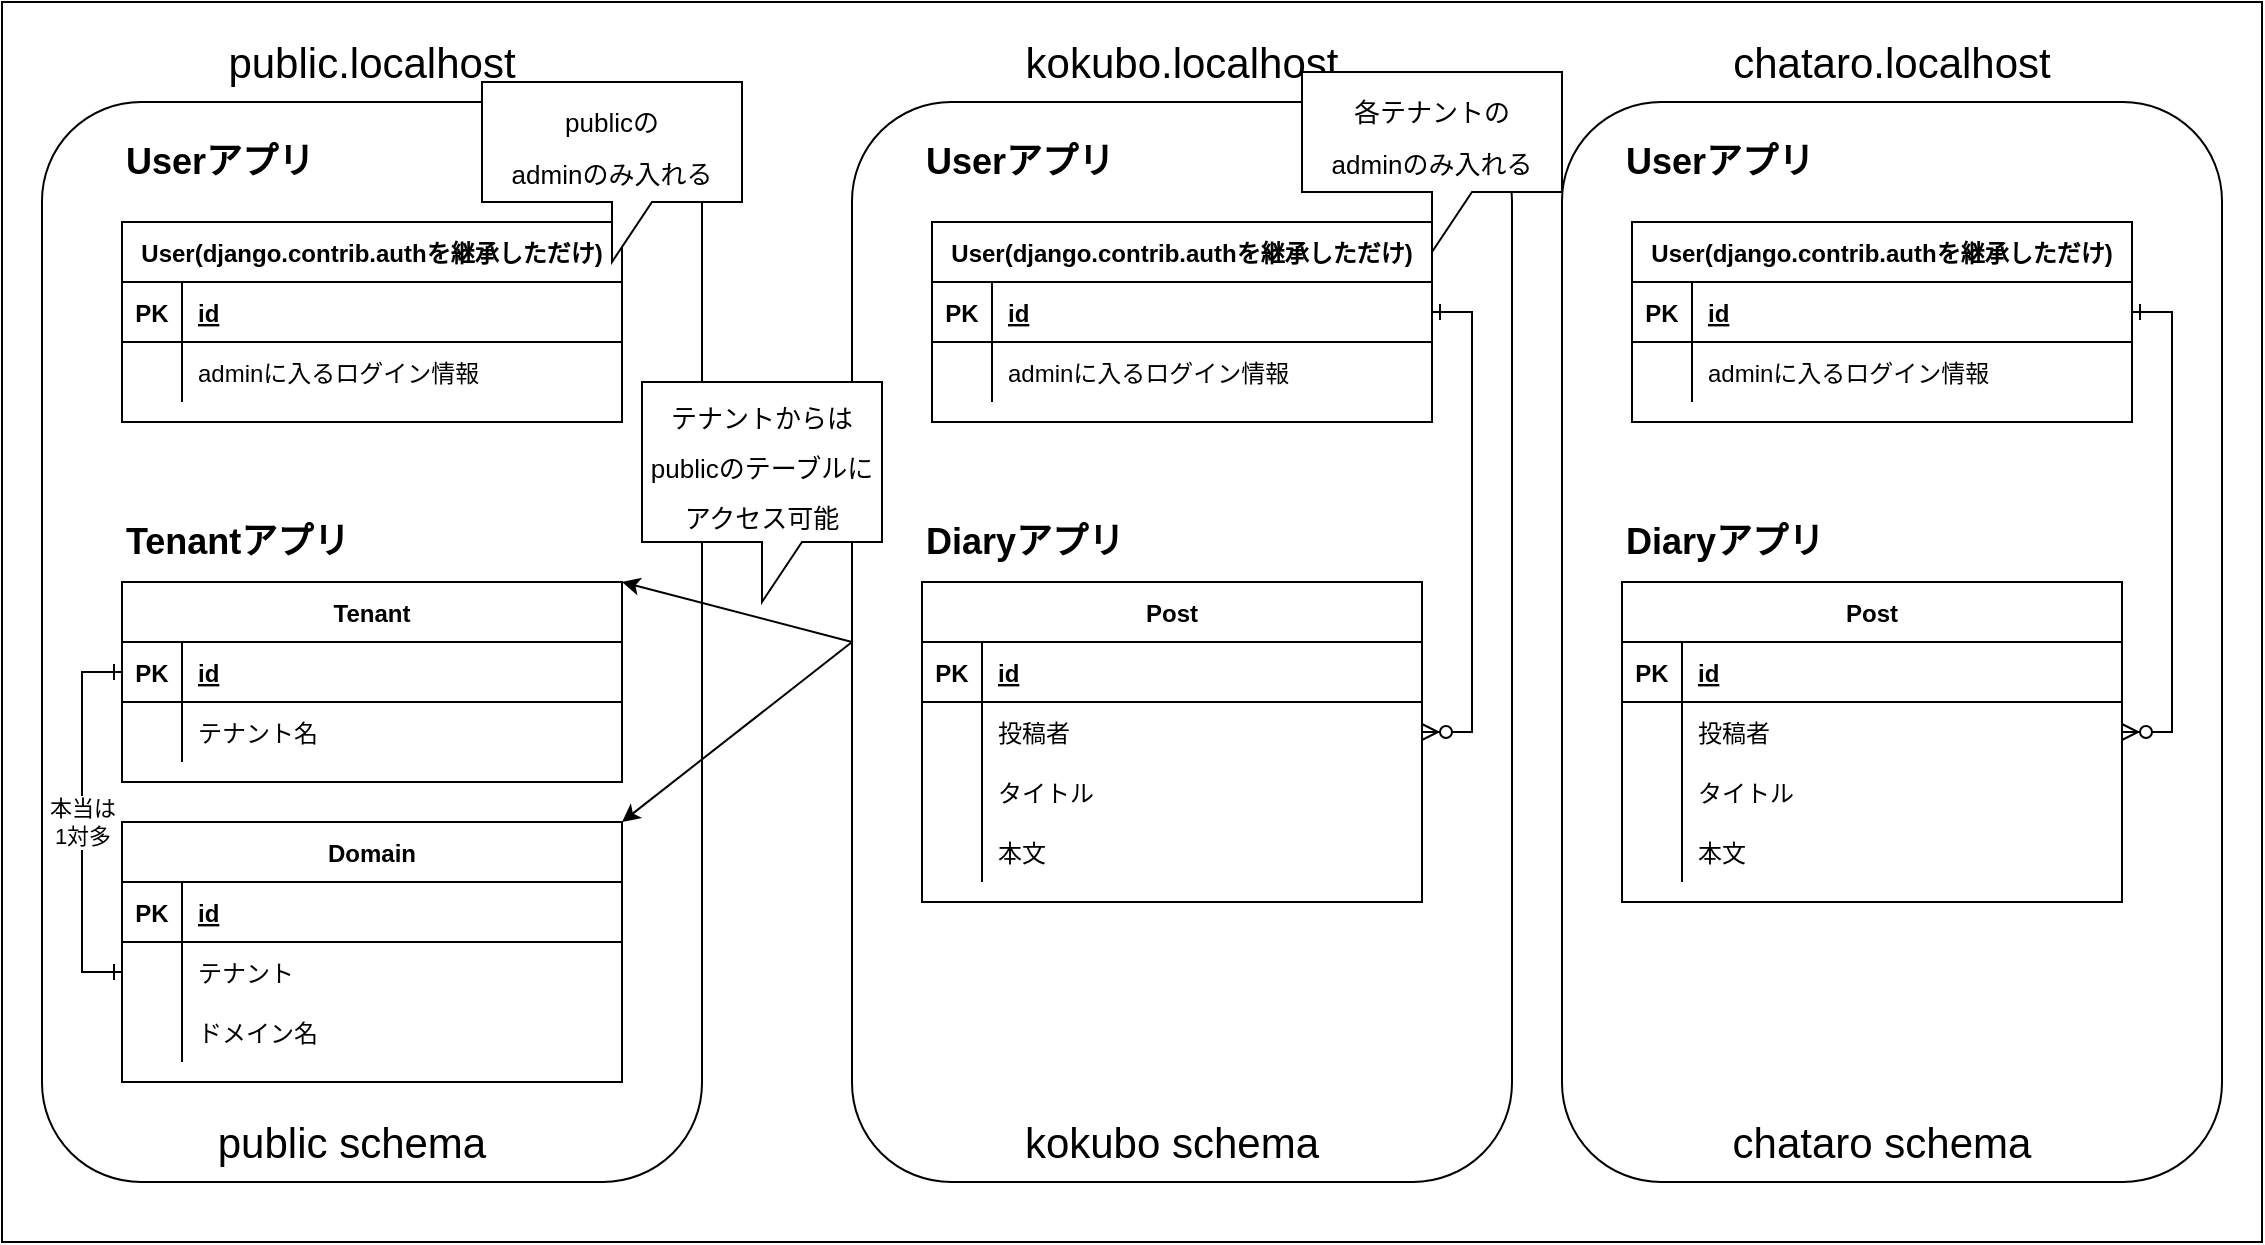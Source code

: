 <mxfile>
    <diagram id="R2lEEEUBdFMjLlhIrx00" name="Page-1">
        <mxGraphModel dx="1138" dy="545" grid="1" gridSize="10" guides="1" tooltips="1" connect="1" arrows="1" fold="1" page="1" pageScale="1" pageWidth="1200" pageHeight="1920" math="0" shadow="0" extFonts="Permanent Marker^https://fonts.googleapis.com/css?family=Permanent+Marker">
            <root>
                <mxCell id="0"/>
                <mxCell id="1" parent="0"/>
                <mxCell id="6" value="" style="rounded=0;whiteSpace=wrap;html=1;" vertex="1" parent="1">
                    <mxGeometry x="10" y="10" width="1130" height="620" as="geometry"/>
                </mxCell>
                <mxCell id="8ReqO48gcIamp2H0raxP-101" value="" style="rounded=1;whiteSpace=wrap;html=1;" parent="1" vertex="1">
                    <mxGeometry x="790" y="60" width="330" height="540" as="geometry"/>
                </mxCell>
                <mxCell id="8ReqO48gcIamp2H0raxP-100" value="" style="rounded=1;whiteSpace=wrap;html=1;" parent="1" vertex="1">
                    <mxGeometry x="435" y="60" width="330" height="540" as="geometry"/>
                </mxCell>
                <mxCell id="8ReqO48gcIamp2H0raxP-99" value="" style="rounded=1;whiteSpace=wrap;html=1;" parent="1" vertex="1">
                    <mxGeometry x="30" y="60" width="330" height="540" as="geometry"/>
                </mxCell>
                <mxCell id="C-vyLk0tnHw3VtMMgP7b-23" value="User(django.contrib.authを継承しただけ)" style="shape=table;startSize=30;container=1;collapsible=1;childLayout=tableLayout;fixedRows=1;rowLines=0;fontStyle=1;align=center;resizeLast=1;" parent="1" vertex="1">
                    <mxGeometry x="70" y="120" width="250" height="100" as="geometry"/>
                </mxCell>
                <mxCell id="C-vyLk0tnHw3VtMMgP7b-24" value="" style="shape=partialRectangle;collapsible=0;dropTarget=0;pointerEvents=0;fillColor=none;points=[[0,0.5],[1,0.5]];portConstraint=eastwest;top=0;left=0;right=0;bottom=1;" parent="C-vyLk0tnHw3VtMMgP7b-23" vertex="1">
                    <mxGeometry y="30" width="250" height="30" as="geometry"/>
                </mxCell>
                <mxCell id="C-vyLk0tnHw3VtMMgP7b-25" value="PK" style="shape=partialRectangle;overflow=hidden;connectable=0;fillColor=none;top=0;left=0;bottom=0;right=0;fontStyle=1;" parent="C-vyLk0tnHw3VtMMgP7b-24" vertex="1">
                    <mxGeometry width="30" height="30" as="geometry"/>
                </mxCell>
                <mxCell id="C-vyLk0tnHw3VtMMgP7b-26" value="id" style="shape=partialRectangle;overflow=hidden;connectable=0;fillColor=none;top=0;left=0;bottom=0;right=0;align=left;spacingLeft=6;fontStyle=5;" parent="C-vyLk0tnHw3VtMMgP7b-24" vertex="1">
                    <mxGeometry x="30" width="220" height="30" as="geometry"/>
                </mxCell>
                <mxCell id="C-vyLk0tnHw3VtMMgP7b-27" value="" style="shape=partialRectangle;collapsible=0;dropTarget=0;pointerEvents=0;fillColor=none;points=[[0,0.5],[1,0.5]];portConstraint=eastwest;top=0;left=0;right=0;bottom=0;" parent="C-vyLk0tnHw3VtMMgP7b-23" vertex="1">
                    <mxGeometry y="60" width="250" height="30" as="geometry"/>
                </mxCell>
                <mxCell id="C-vyLk0tnHw3VtMMgP7b-28" value="" style="shape=partialRectangle;overflow=hidden;connectable=0;fillColor=none;top=0;left=0;bottom=0;right=0;" parent="C-vyLk0tnHw3VtMMgP7b-27" vertex="1">
                    <mxGeometry width="30" height="30" as="geometry"/>
                </mxCell>
                <mxCell id="C-vyLk0tnHw3VtMMgP7b-29" value="adminに入るログイン情報" style="shape=partialRectangle;overflow=hidden;connectable=0;fillColor=none;top=0;left=0;bottom=0;right=0;align=left;spacingLeft=6;" parent="C-vyLk0tnHw3VtMMgP7b-27" vertex="1">
                    <mxGeometry x="30" width="220" height="30" as="geometry"/>
                </mxCell>
                <mxCell id="8ReqO48gcIamp2H0raxP-3" value="&lt;b&gt;&lt;font style=&quot;font-size: 18px&quot;&gt;Userアプリ&lt;/font&gt;&lt;/b&gt;" style="text;html=1;strokeColor=none;fillColor=none;align=left;verticalAlign=middle;whiteSpace=wrap;rounded=0;" parent="1" vertex="1">
                    <mxGeometry x="70" y="80" width="100" height="20" as="geometry"/>
                </mxCell>
                <mxCell id="8ReqO48gcIamp2H0raxP-4" value="Tenant" style="shape=table;startSize=30;container=1;collapsible=1;childLayout=tableLayout;fixedRows=1;rowLines=0;fontStyle=1;align=center;resizeLast=1;" parent="1" vertex="1">
                    <mxGeometry x="70" y="300" width="250" height="100" as="geometry"/>
                </mxCell>
                <mxCell id="8ReqO48gcIamp2H0raxP-5" value="" style="shape=partialRectangle;collapsible=0;dropTarget=0;pointerEvents=0;fillColor=none;points=[[0,0.5],[1,0.5]];portConstraint=eastwest;top=0;left=0;right=0;bottom=1;" parent="8ReqO48gcIamp2H0raxP-4" vertex="1">
                    <mxGeometry y="30" width="250" height="30" as="geometry"/>
                </mxCell>
                <mxCell id="8ReqO48gcIamp2H0raxP-6" value="PK" style="shape=partialRectangle;overflow=hidden;connectable=0;fillColor=none;top=0;left=0;bottom=0;right=0;fontStyle=1;" parent="8ReqO48gcIamp2H0raxP-5" vertex="1">
                    <mxGeometry width="30" height="30" as="geometry"/>
                </mxCell>
                <mxCell id="8ReqO48gcIamp2H0raxP-7" value="id" style="shape=partialRectangle;overflow=hidden;connectable=0;fillColor=none;top=0;left=0;bottom=0;right=0;align=left;spacingLeft=6;fontStyle=5;" parent="8ReqO48gcIamp2H0raxP-5" vertex="1">
                    <mxGeometry x="30" width="220" height="30" as="geometry"/>
                </mxCell>
                <mxCell id="8ReqO48gcIamp2H0raxP-8" value="" style="shape=partialRectangle;collapsible=0;dropTarget=0;pointerEvents=0;fillColor=none;points=[[0,0.5],[1,0.5]];portConstraint=eastwest;top=0;left=0;right=0;bottom=0;" parent="8ReqO48gcIamp2H0raxP-4" vertex="1">
                    <mxGeometry y="60" width="250" height="30" as="geometry"/>
                </mxCell>
                <mxCell id="8ReqO48gcIamp2H0raxP-9" value="" style="shape=partialRectangle;overflow=hidden;connectable=0;fillColor=none;top=0;left=0;bottom=0;right=0;" parent="8ReqO48gcIamp2H0raxP-8" vertex="1">
                    <mxGeometry width="30" height="30" as="geometry"/>
                </mxCell>
                <mxCell id="8ReqO48gcIamp2H0raxP-10" value="テナント名" style="shape=partialRectangle;overflow=hidden;connectable=0;fillColor=none;top=0;left=0;bottom=0;right=0;align=left;spacingLeft=6;" parent="8ReqO48gcIamp2H0raxP-8" vertex="1">
                    <mxGeometry x="30" width="220" height="30" as="geometry"/>
                </mxCell>
                <mxCell id="8ReqO48gcIamp2H0raxP-14" value="&lt;b&gt;&lt;font style=&quot;font-size: 18px&quot;&gt;Tenantアプリ&lt;/font&gt;&lt;/b&gt;" style="text;html=1;strokeColor=none;fillColor=none;align=left;verticalAlign=middle;whiteSpace=wrap;rounded=0;" parent="1" vertex="1">
                    <mxGeometry x="70" y="270" width="130" height="20" as="geometry"/>
                </mxCell>
                <mxCell id="8ReqO48gcIamp2H0raxP-15" value="Domain" style="shape=table;startSize=30;container=1;collapsible=1;childLayout=tableLayout;fixedRows=1;rowLines=0;fontStyle=1;align=center;resizeLast=1;" parent="1" vertex="1">
                    <mxGeometry x="70" y="420" width="250" height="130" as="geometry"/>
                </mxCell>
                <mxCell id="8ReqO48gcIamp2H0raxP-16" value="" style="shape=partialRectangle;collapsible=0;dropTarget=0;pointerEvents=0;fillColor=none;points=[[0,0.5],[1,0.5]];portConstraint=eastwest;top=0;left=0;right=0;bottom=1;" parent="8ReqO48gcIamp2H0raxP-15" vertex="1">
                    <mxGeometry y="30" width="250" height="30" as="geometry"/>
                </mxCell>
                <mxCell id="8ReqO48gcIamp2H0raxP-17" value="PK" style="shape=partialRectangle;overflow=hidden;connectable=0;fillColor=none;top=0;left=0;bottom=0;right=0;fontStyle=1;" parent="8ReqO48gcIamp2H0raxP-16" vertex="1">
                    <mxGeometry width="30" height="30" as="geometry"/>
                </mxCell>
                <mxCell id="8ReqO48gcIamp2H0raxP-18" value="id" style="shape=partialRectangle;overflow=hidden;connectable=0;fillColor=none;top=0;left=0;bottom=0;right=0;align=left;spacingLeft=6;fontStyle=5;" parent="8ReqO48gcIamp2H0raxP-16" vertex="1">
                    <mxGeometry x="30" width="220" height="30" as="geometry"/>
                </mxCell>
                <mxCell id="8ReqO48gcIamp2H0raxP-19" value="" style="shape=partialRectangle;collapsible=0;dropTarget=0;pointerEvents=0;fillColor=none;points=[[0,0.5],[1,0.5]];portConstraint=eastwest;top=0;left=0;right=0;bottom=0;" parent="8ReqO48gcIamp2H0raxP-15" vertex="1">
                    <mxGeometry y="60" width="250" height="30" as="geometry"/>
                </mxCell>
                <mxCell id="8ReqO48gcIamp2H0raxP-20" value="" style="shape=partialRectangle;overflow=hidden;connectable=0;fillColor=none;top=0;left=0;bottom=0;right=0;" parent="8ReqO48gcIamp2H0raxP-19" vertex="1">
                    <mxGeometry width="30" height="30" as="geometry"/>
                </mxCell>
                <mxCell id="8ReqO48gcIamp2H0raxP-21" value="テナント" style="shape=partialRectangle;overflow=hidden;connectable=0;fillColor=none;top=0;left=0;bottom=0;right=0;align=left;spacingLeft=6;" parent="8ReqO48gcIamp2H0raxP-19" vertex="1">
                    <mxGeometry x="30" width="220" height="30" as="geometry"/>
                </mxCell>
                <mxCell id="8ReqO48gcIamp2H0raxP-22" style="shape=partialRectangle;collapsible=0;dropTarget=0;pointerEvents=0;fillColor=none;points=[[0,0.5],[1,0.5]];portConstraint=eastwest;top=0;left=0;right=0;bottom=0;" parent="8ReqO48gcIamp2H0raxP-15" vertex="1">
                    <mxGeometry y="90" width="250" height="30" as="geometry"/>
                </mxCell>
                <mxCell id="8ReqO48gcIamp2H0raxP-23" style="shape=partialRectangle;overflow=hidden;connectable=0;fillColor=none;top=0;left=0;bottom=0;right=0;" parent="8ReqO48gcIamp2H0raxP-22" vertex="1">
                    <mxGeometry width="30" height="30" as="geometry"/>
                </mxCell>
                <mxCell id="8ReqO48gcIamp2H0raxP-24" value="ドメイン名" style="shape=partialRectangle;overflow=hidden;connectable=0;fillColor=none;top=0;left=0;bottom=0;right=0;align=left;spacingLeft=6;" parent="8ReqO48gcIamp2H0raxP-22" vertex="1">
                    <mxGeometry x="30" width="220" height="30" as="geometry"/>
                </mxCell>
                <mxCell id="8ReqO48gcIamp2H0raxP-25" value="本当は&lt;br&gt;1対多" style="edgeStyle=orthogonalEdgeStyle;rounded=0;orthogonalLoop=1;jettySize=auto;html=1;exitX=0;exitY=0.5;exitDx=0;exitDy=0;entryX=0;entryY=0.5;entryDx=0;entryDy=0;endArrow=ERone;endFill=0;startArrow=ERone;startFill=0;" parent="1" source="8ReqO48gcIamp2H0raxP-19" target="8ReqO48gcIamp2H0raxP-5" edge="1">
                    <mxGeometry relative="1" as="geometry"/>
                </mxCell>
                <mxCell id="8ReqO48gcIamp2H0raxP-27" value="&lt;b&gt;&lt;font style=&quot;font-size: 18px&quot;&gt;Diaryアプリ&lt;/font&gt;&lt;/b&gt;" style="text;html=1;strokeColor=none;fillColor=none;align=left;verticalAlign=middle;whiteSpace=wrap;rounded=0;" parent="1" vertex="1">
                    <mxGeometry x="470" y="270" width="130" height="20" as="geometry"/>
                </mxCell>
                <mxCell id="8ReqO48gcIamp2H0raxP-28" value="&lt;b&gt;&lt;font style=&quot;font-size: 18px&quot;&gt;Userアプリ&lt;/font&gt;&lt;/b&gt;" style="text;html=1;strokeColor=none;fillColor=none;align=left;verticalAlign=middle;whiteSpace=wrap;rounded=0;" parent="1" vertex="1">
                    <mxGeometry x="470" y="80" width="100" height="20" as="geometry"/>
                </mxCell>
                <mxCell id="8ReqO48gcIamp2H0raxP-29" value="User(django.contrib.authを継承しただけ)" style="shape=table;startSize=30;container=1;collapsible=1;childLayout=tableLayout;fixedRows=1;rowLines=0;fontStyle=1;align=center;resizeLast=1;" parent="1" vertex="1">
                    <mxGeometry x="475" y="120" width="250" height="100" as="geometry"/>
                </mxCell>
                <mxCell id="8ReqO48gcIamp2H0raxP-30" value="" style="shape=partialRectangle;collapsible=0;dropTarget=0;pointerEvents=0;fillColor=none;points=[[0,0.5],[1,0.5]];portConstraint=eastwest;top=0;left=0;right=0;bottom=1;" parent="8ReqO48gcIamp2H0raxP-29" vertex="1">
                    <mxGeometry y="30" width="250" height="30" as="geometry"/>
                </mxCell>
                <mxCell id="8ReqO48gcIamp2H0raxP-31" value="PK" style="shape=partialRectangle;overflow=hidden;connectable=0;fillColor=none;top=0;left=0;bottom=0;right=0;fontStyle=1;" parent="8ReqO48gcIamp2H0raxP-30" vertex="1">
                    <mxGeometry width="30" height="30" as="geometry"/>
                </mxCell>
                <mxCell id="8ReqO48gcIamp2H0raxP-32" value="id" style="shape=partialRectangle;overflow=hidden;connectable=0;fillColor=none;top=0;left=0;bottom=0;right=0;align=left;spacingLeft=6;fontStyle=5;" parent="8ReqO48gcIamp2H0raxP-30" vertex="1">
                    <mxGeometry x="30" width="220" height="30" as="geometry"/>
                </mxCell>
                <mxCell id="8ReqO48gcIamp2H0raxP-33" value="" style="shape=partialRectangle;collapsible=0;dropTarget=0;pointerEvents=0;fillColor=none;points=[[0,0.5],[1,0.5]];portConstraint=eastwest;top=0;left=0;right=0;bottom=0;" parent="8ReqO48gcIamp2H0raxP-29" vertex="1">
                    <mxGeometry y="60" width="250" height="30" as="geometry"/>
                </mxCell>
                <mxCell id="8ReqO48gcIamp2H0raxP-34" value="" style="shape=partialRectangle;overflow=hidden;connectable=0;fillColor=none;top=0;left=0;bottom=0;right=0;" parent="8ReqO48gcIamp2H0raxP-33" vertex="1">
                    <mxGeometry width="30" height="30" as="geometry"/>
                </mxCell>
                <mxCell id="8ReqO48gcIamp2H0raxP-35" value="adminに入るログイン情報" style="shape=partialRectangle;overflow=hidden;connectable=0;fillColor=none;top=0;left=0;bottom=0;right=0;align=left;spacingLeft=6;" parent="8ReqO48gcIamp2H0raxP-33" vertex="1">
                    <mxGeometry x="30" width="220" height="30" as="geometry"/>
                </mxCell>
                <mxCell id="8ReqO48gcIamp2H0raxP-36" value="Post" style="shape=table;startSize=30;container=1;collapsible=1;childLayout=tableLayout;fixedRows=1;rowLines=0;fontStyle=1;align=center;resizeLast=1;" parent="1" vertex="1">
                    <mxGeometry x="470" y="300" width="250" height="160" as="geometry"/>
                </mxCell>
                <mxCell id="8ReqO48gcIamp2H0raxP-37" value="" style="shape=partialRectangle;collapsible=0;dropTarget=0;pointerEvents=0;fillColor=none;points=[[0,0.5],[1,0.5]];portConstraint=eastwest;top=0;left=0;right=0;bottom=1;" parent="8ReqO48gcIamp2H0raxP-36" vertex="1">
                    <mxGeometry y="30" width="250" height="30" as="geometry"/>
                </mxCell>
                <mxCell id="8ReqO48gcIamp2H0raxP-38" value="PK" style="shape=partialRectangle;overflow=hidden;connectable=0;fillColor=none;top=0;left=0;bottom=0;right=0;fontStyle=1;" parent="8ReqO48gcIamp2H0raxP-37" vertex="1">
                    <mxGeometry width="30" height="30" as="geometry"/>
                </mxCell>
                <mxCell id="8ReqO48gcIamp2H0raxP-39" value="id" style="shape=partialRectangle;overflow=hidden;connectable=0;fillColor=none;top=0;left=0;bottom=0;right=0;align=left;spacingLeft=6;fontStyle=5;" parent="8ReqO48gcIamp2H0raxP-37" vertex="1">
                    <mxGeometry x="30" width="220" height="30" as="geometry"/>
                </mxCell>
                <mxCell id="8ReqO48gcIamp2H0raxP-40" value="" style="shape=partialRectangle;collapsible=0;dropTarget=0;pointerEvents=0;fillColor=none;points=[[0,0.5],[1,0.5]];portConstraint=eastwest;top=0;left=0;right=0;bottom=0;" parent="8ReqO48gcIamp2H0raxP-36" vertex="1">
                    <mxGeometry y="60" width="250" height="30" as="geometry"/>
                </mxCell>
                <mxCell id="8ReqO48gcIamp2H0raxP-41" value="" style="shape=partialRectangle;overflow=hidden;connectable=0;fillColor=none;top=0;left=0;bottom=0;right=0;" parent="8ReqO48gcIamp2H0raxP-40" vertex="1">
                    <mxGeometry width="30" height="30" as="geometry"/>
                </mxCell>
                <mxCell id="8ReqO48gcIamp2H0raxP-42" value="投稿者" style="shape=partialRectangle;overflow=hidden;connectable=0;fillColor=none;top=0;left=0;bottom=0;right=0;align=left;spacingLeft=6;" parent="8ReqO48gcIamp2H0raxP-40" vertex="1">
                    <mxGeometry x="30" width="220" height="30" as="geometry"/>
                </mxCell>
                <mxCell id="8ReqO48gcIamp2H0raxP-50" style="shape=partialRectangle;collapsible=0;dropTarget=0;pointerEvents=0;fillColor=none;points=[[0,0.5],[1,0.5]];portConstraint=eastwest;top=0;left=0;right=0;bottom=0;" parent="8ReqO48gcIamp2H0raxP-36" vertex="1">
                    <mxGeometry y="90" width="250" height="30" as="geometry"/>
                </mxCell>
                <mxCell id="8ReqO48gcIamp2H0raxP-51" style="shape=partialRectangle;overflow=hidden;connectable=0;fillColor=none;top=0;left=0;bottom=0;right=0;" parent="8ReqO48gcIamp2H0raxP-50" vertex="1">
                    <mxGeometry width="30" height="30" as="geometry"/>
                </mxCell>
                <mxCell id="8ReqO48gcIamp2H0raxP-52" value="タイトル" style="shape=partialRectangle;overflow=hidden;connectable=0;fillColor=none;top=0;left=0;bottom=0;right=0;align=left;spacingLeft=6;" parent="8ReqO48gcIamp2H0raxP-50" vertex="1">
                    <mxGeometry x="30" width="220" height="30" as="geometry"/>
                </mxCell>
                <mxCell id="8ReqO48gcIamp2H0raxP-47" style="shape=partialRectangle;collapsible=0;dropTarget=0;pointerEvents=0;fillColor=none;points=[[0,0.5],[1,0.5]];portConstraint=eastwest;top=0;left=0;right=0;bottom=0;" parent="8ReqO48gcIamp2H0raxP-36" vertex="1">
                    <mxGeometry y="120" width="250" height="30" as="geometry"/>
                </mxCell>
                <mxCell id="8ReqO48gcIamp2H0raxP-48" style="shape=partialRectangle;overflow=hidden;connectable=0;fillColor=none;top=0;left=0;bottom=0;right=0;" parent="8ReqO48gcIamp2H0raxP-47" vertex="1">
                    <mxGeometry width="30" height="30" as="geometry"/>
                </mxCell>
                <mxCell id="8ReqO48gcIamp2H0raxP-49" value="本文" style="shape=partialRectangle;overflow=hidden;connectable=0;fillColor=none;top=0;left=0;bottom=0;right=0;align=left;spacingLeft=6;" parent="8ReqO48gcIamp2H0raxP-47" vertex="1">
                    <mxGeometry x="30" width="220" height="30" as="geometry"/>
                </mxCell>
                <mxCell id="8ReqO48gcIamp2H0raxP-43" style="edgeStyle=orthogonalEdgeStyle;rounded=0;orthogonalLoop=1;jettySize=auto;html=1;exitX=1;exitY=0.5;exitDx=0;exitDy=0;entryX=1;entryY=0.5;entryDx=0;entryDy=0;startArrow=ERone;startFill=0;endArrow=ERzeroToMany;endFill=1;" parent="1" source="8ReqO48gcIamp2H0raxP-30" target="8ReqO48gcIamp2H0raxP-40" edge="1">
                    <mxGeometry relative="1" as="geometry"/>
                </mxCell>
                <mxCell id="8ReqO48gcIamp2H0raxP-76" value="&lt;b&gt;&lt;font style=&quot;font-size: 18px&quot;&gt;Diaryアプリ&lt;/font&gt;&lt;/b&gt;" style="text;html=1;strokeColor=none;fillColor=none;align=left;verticalAlign=middle;whiteSpace=wrap;rounded=0;" parent="1" vertex="1">
                    <mxGeometry x="820" y="270" width="130" height="20" as="geometry"/>
                </mxCell>
                <mxCell id="8ReqO48gcIamp2H0raxP-77" value="&lt;b&gt;&lt;font style=&quot;font-size: 18px&quot;&gt;Userアプリ&lt;/font&gt;&lt;/b&gt;" style="text;html=1;strokeColor=none;fillColor=none;align=left;verticalAlign=middle;whiteSpace=wrap;rounded=0;" parent="1" vertex="1">
                    <mxGeometry x="820" y="80" width="100" height="20" as="geometry"/>
                </mxCell>
                <mxCell id="8ReqO48gcIamp2H0raxP-78" value="User(django.contrib.authを継承しただけ)" style="shape=table;startSize=30;container=1;collapsible=1;childLayout=tableLayout;fixedRows=1;rowLines=0;fontStyle=1;align=center;resizeLast=1;" parent="1" vertex="1">
                    <mxGeometry x="825" y="120" width="250" height="100" as="geometry"/>
                </mxCell>
                <mxCell id="8ReqO48gcIamp2H0raxP-79" value="" style="shape=partialRectangle;collapsible=0;dropTarget=0;pointerEvents=0;fillColor=none;points=[[0,0.5],[1,0.5]];portConstraint=eastwest;top=0;left=0;right=0;bottom=1;" parent="8ReqO48gcIamp2H0raxP-78" vertex="1">
                    <mxGeometry y="30" width="250" height="30" as="geometry"/>
                </mxCell>
                <mxCell id="8ReqO48gcIamp2H0raxP-80" value="PK" style="shape=partialRectangle;overflow=hidden;connectable=0;fillColor=none;top=0;left=0;bottom=0;right=0;fontStyle=1;" parent="8ReqO48gcIamp2H0raxP-79" vertex="1">
                    <mxGeometry width="30" height="30" as="geometry"/>
                </mxCell>
                <mxCell id="8ReqO48gcIamp2H0raxP-81" value="id" style="shape=partialRectangle;overflow=hidden;connectable=0;fillColor=none;top=0;left=0;bottom=0;right=0;align=left;spacingLeft=6;fontStyle=5;" parent="8ReqO48gcIamp2H0raxP-79" vertex="1">
                    <mxGeometry x="30" width="220" height="30" as="geometry"/>
                </mxCell>
                <mxCell id="8ReqO48gcIamp2H0raxP-82" value="" style="shape=partialRectangle;collapsible=0;dropTarget=0;pointerEvents=0;fillColor=none;points=[[0,0.5],[1,0.5]];portConstraint=eastwest;top=0;left=0;right=0;bottom=0;" parent="8ReqO48gcIamp2H0raxP-78" vertex="1">
                    <mxGeometry y="60" width="250" height="30" as="geometry"/>
                </mxCell>
                <mxCell id="8ReqO48gcIamp2H0raxP-83" value="" style="shape=partialRectangle;overflow=hidden;connectable=0;fillColor=none;top=0;left=0;bottom=0;right=0;" parent="8ReqO48gcIamp2H0raxP-82" vertex="1">
                    <mxGeometry width="30" height="30" as="geometry"/>
                </mxCell>
                <mxCell id="8ReqO48gcIamp2H0raxP-84" value="adminに入るログイン情報" style="shape=partialRectangle;overflow=hidden;connectable=0;fillColor=none;top=0;left=0;bottom=0;right=0;align=left;spacingLeft=6;" parent="8ReqO48gcIamp2H0raxP-82" vertex="1">
                    <mxGeometry x="30" width="220" height="30" as="geometry"/>
                </mxCell>
                <mxCell id="8ReqO48gcIamp2H0raxP-85" value="Post" style="shape=table;startSize=30;container=1;collapsible=1;childLayout=tableLayout;fixedRows=1;rowLines=0;fontStyle=1;align=center;resizeLast=1;" parent="1" vertex="1">
                    <mxGeometry x="820" y="300" width="250" height="160" as="geometry"/>
                </mxCell>
                <mxCell id="8ReqO48gcIamp2H0raxP-86" value="" style="shape=partialRectangle;collapsible=0;dropTarget=0;pointerEvents=0;fillColor=none;points=[[0,0.5],[1,0.5]];portConstraint=eastwest;top=0;left=0;right=0;bottom=1;" parent="8ReqO48gcIamp2H0raxP-85" vertex="1">
                    <mxGeometry y="30" width="250" height="30" as="geometry"/>
                </mxCell>
                <mxCell id="8ReqO48gcIamp2H0raxP-87" value="PK" style="shape=partialRectangle;overflow=hidden;connectable=0;fillColor=none;top=0;left=0;bottom=0;right=0;fontStyle=1;" parent="8ReqO48gcIamp2H0raxP-86" vertex="1">
                    <mxGeometry width="30" height="30" as="geometry"/>
                </mxCell>
                <mxCell id="8ReqO48gcIamp2H0raxP-88" value="id" style="shape=partialRectangle;overflow=hidden;connectable=0;fillColor=none;top=0;left=0;bottom=0;right=0;align=left;spacingLeft=6;fontStyle=5;" parent="8ReqO48gcIamp2H0raxP-86" vertex="1">
                    <mxGeometry x="30" width="220" height="30" as="geometry"/>
                </mxCell>
                <mxCell id="8ReqO48gcIamp2H0raxP-89" value="" style="shape=partialRectangle;collapsible=0;dropTarget=0;pointerEvents=0;fillColor=none;points=[[0,0.5],[1,0.5]];portConstraint=eastwest;top=0;left=0;right=0;bottom=0;" parent="8ReqO48gcIamp2H0raxP-85" vertex="1">
                    <mxGeometry y="60" width="250" height="30" as="geometry"/>
                </mxCell>
                <mxCell id="8ReqO48gcIamp2H0raxP-90" value="" style="shape=partialRectangle;overflow=hidden;connectable=0;fillColor=none;top=0;left=0;bottom=0;right=0;" parent="8ReqO48gcIamp2H0raxP-89" vertex="1">
                    <mxGeometry width="30" height="30" as="geometry"/>
                </mxCell>
                <mxCell id="8ReqO48gcIamp2H0raxP-91" value="投稿者" style="shape=partialRectangle;overflow=hidden;connectable=0;fillColor=none;top=0;left=0;bottom=0;right=0;align=left;spacingLeft=6;" parent="8ReqO48gcIamp2H0raxP-89" vertex="1">
                    <mxGeometry x="30" width="220" height="30" as="geometry"/>
                </mxCell>
                <mxCell id="8ReqO48gcIamp2H0raxP-92" style="shape=partialRectangle;collapsible=0;dropTarget=0;pointerEvents=0;fillColor=none;points=[[0,0.5],[1,0.5]];portConstraint=eastwest;top=0;left=0;right=0;bottom=0;" parent="8ReqO48gcIamp2H0raxP-85" vertex="1">
                    <mxGeometry y="90" width="250" height="30" as="geometry"/>
                </mxCell>
                <mxCell id="8ReqO48gcIamp2H0raxP-93" style="shape=partialRectangle;overflow=hidden;connectable=0;fillColor=none;top=0;left=0;bottom=0;right=0;" parent="8ReqO48gcIamp2H0raxP-92" vertex="1">
                    <mxGeometry width="30" height="30" as="geometry"/>
                </mxCell>
                <mxCell id="8ReqO48gcIamp2H0raxP-94" value="タイトル" style="shape=partialRectangle;overflow=hidden;connectable=0;fillColor=none;top=0;left=0;bottom=0;right=0;align=left;spacingLeft=6;" parent="8ReqO48gcIamp2H0raxP-92" vertex="1">
                    <mxGeometry x="30" width="220" height="30" as="geometry"/>
                </mxCell>
                <mxCell id="8ReqO48gcIamp2H0raxP-95" style="shape=partialRectangle;collapsible=0;dropTarget=0;pointerEvents=0;fillColor=none;points=[[0,0.5],[1,0.5]];portConstraint=eastwest;top=0;left=0;right=0;bottom=0;" parent="8ReqO48gcIamp2H0raxP-85" vertex="1">
                    <mxGeometry y="120" width="250" height="30" as="geometry"/>
                </mxCell>
                <mxCell id="8ReqO48gcIamp2H0raxP-96" style="shape=partialRectangle;overflow=hidden;connectable=0;fillColor=none;top=0;left=0;bottom=0;right=0;" parent="8ReqO48gcIamp2H0raxP-95" vertex="1">
                    <mxGeometry width="30" height="30" as="geometry"/>
                </mxCell>
                <mxCell id="8ReqO48gcIamp2H0raxP-97" value="本文" style="shape=partialRectangle;overflow=hidden;connectable=0;fillColor=none;top=0;left=0;bottom=0;right=0;align=left;spacingLeft=6;" parent="8ReqO48gcIamp2H0raxP-95" vertex="1">
                    <mxGeometry x="30" width="220" height="30" as="geometry"/>
                </mxCell>
                <mxCell id="8ReqO48gcIamp2H0raxP-98" style="edgeStyle=orthogonalEdgeStyle;rounded=0;orthogonalLoop=1;jettySize=auto;html=1;exitX=1;exitY=0.5;exitDx=0;exitDy=0;entryX=1;entryY=0.5;entryDx=0;entryDy=0;startArrow=ERone;startFill=0;endArrow=ERzeroToMany;endFill=1;" parent="1" source="8ReqO48gcIamp2H0raxP-79" target="8ReqO48gcIamp2H0raxP-89" edge="1">
                    <mxGeometry relative="1" as="geometry"/>
                </mxCell>
                <mxCell id="8ReqO48gcIamp2H0raxP-102" value="public.localhost" style="text;html=1;strokeColor=none;fillColor=none;align=center;verticalAlign=middle;whiteSpace=wrap;rounded=0;fontSize=21;" parent="1" vertex="1">
                    <mxGeometry x="30" y="30" width="330" height="20" as="geometry"/>
                </mxCell>
                <mxCell id="8ReqO48gcIamp2H0raxP-103" value="kokubo.localhost" style="text;html=1;strokeColor=none;fillColor=none;align=center;verticalAlign=middle;whiteSpace=wrap;rounded=0;fontSize=21;" parent="1" vertex="1">
                    <mxGeometry x="435" y="30" width="330" height="20" as="geometry"/>
                </mxCell>
                <mxCell id="8ReqO48gcIamp2H0raxP-104" value="chataro.localhost" style="text;html=1;strokeColor=none;fillColor=none;align=center;verticalAlign=middle;whiteSpace=wrap;rounded=0;fontSize=21;" parent="1" vertex="1">
                    <mxGeometry x="790" y="30" width="330" height="20" as="geometry"/>
                </mxCell>
                <mxCell id="8ReqO48gcIamp2H0raxP-107" value="&lt;font style=&quot;font-size: 13px&quot;&gt;publicの&lt;br&gt;adminのみ入れる&lt;/font&gt;" style="shape=callout;whiteSpace=wrap;html=1;perimeter=calloutPerimeter;fontSize=21;" parent="1" vertex="1">
                    <mxGeometry x="250" y="50" width="130" height="90" as="geometry"/>
                </mxCell>
                <mxCell id="8ReqO48gcIamp2H0raxP-108" value="&lt;font style=&quot;font-size: 13px&quot;&gt;各テナントの&lt;br&gt;adminのみ入れる&lt;/font&gt;" style="shape=callout;whiteSpace=wrap;html=1;perimeter=calloutPerimeter;fontSize=21;" parent="1" vertex="1">
                    <mxGeometry x="660" y="45" width="130" height="90" as="geometry"/>
                </mxCell>
                <mxCell id="8ReqO48gcIamp2H0raxP-109" value="" style="endArrow=classic;html=1;fontSize=21;entryX=1;entryY=0;entryDx=0;entryDy=0;exitX=0;exitY=0.5;exitDx=0;exitDy=0;" parent="1" source="8ReqO48gcIamp2H0raxP-100" target="8ReqO48gcIamp2H0raxP-4" edge="1">
                    <mxGeometry width="50" height="50" relative="1" as="geometry">
                        <mxPoint x="380" y="390" as="sourcePoint"/>
                        <mxPoint x="430" y="340" as="targetPoint"/>
                    </mxGeometry>
                </mxCell>
                <mxCell id="8ReqO48gcIamp2H0raxP-110" value="" style="endArrow=classic;html=1;fontSize=21;exitX=0;exitY=0.5;exitDx=0;exitDy=0;entryX=1;entryY=0;entryDx=0;entryDy=0;" parent="1" source="8ReqO48gcIamp2H0raxP-100" target="8ReqO48gcIamp2H0raxP-15" edge="1">
                    <mxGeometry width="50" height="50" relative="1" as="geometry">
                        <mxPoint x="445" y="330" as="sourcePoint"/>
                        <mxPoint x="330" y="355" as="targetPoint"/>
                    </mxGeometry>
                </mxCell>
                <mxCell id="8ReqO48gcIamp2H0raxP-111" value="&lt;span style=&quot;font-size: 13px&quot;&gt;テナントからは&lt;br&gt;publicのテーブルにアクセス可能&lt;br&gt;&lt;/span&gt;" style="shape=callout;whiteSpace=wrap;html=1;perimeter=calloutPerimeter;fontSize=21;" parent="1" vertex="1">
                    <mxGeometry x="330" y="200" width="120" height="110" as="geometry"/>
                </mxCell>
                <mxCell id="3" value="public schema" style="text;html=1;strokeColor=none;fillColor=none;align=center;verticalAlign=middle;whiteSpace=wrap;rounded=0;fontSize=21;" vertex="1" parent="1">
                    <mxGeometry x="20" y="570" width="330" height="20" as="geometry"/>
                </mxCell>
                <mxCell id="4" value="kokubo schema" style="text;html=1;strokeColor=none;fillColor=none;align=center;verticalAlign=middle;whiteSpace=wrap;rounded=0;fontSize=21;" vertex="1" parent="1">
                    <mxGeometry x="430" y="570" width="330" height="20" as="geometry"/>
                </mxCell>
                <mxCell id="5" value="chataro schema" style="text;html=1;strokeColor=none;fillColor=none;align=center;verticalAlign=middle;whiteSpace=wrap;rounded=0;fontSize=21;" vertex="1" parent="1">
                    <mxGeometry x="785" y="570" width="330" height="20" as="geometry"/>
                </mxCell>
            </root>
        </mxGraphModel>
    </diagram>
</mxfile>